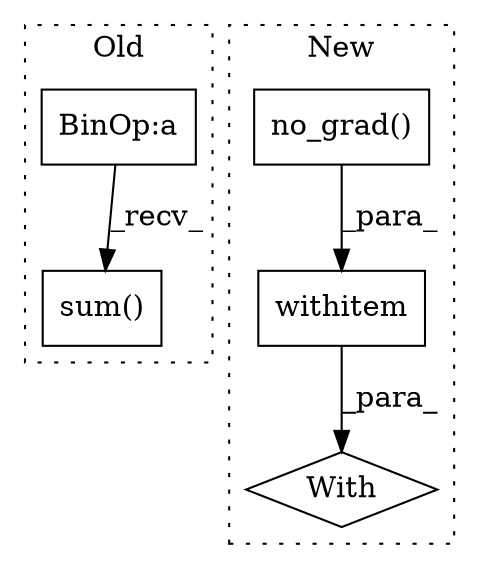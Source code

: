 digraph G {
subgraph cluster0 {
1 [label="sum()" a="75" s="2899" l="44" shape="box"];
3 [label="BinOp:a" a="82" s="2901" l="3" shape="box"];
label = "Old";
style="dotted";
}
subgraph cluster1 {
2 [label="no_grad()" a="75" s="2846" l="15" shape="box"];
4 [label="With" a="39" s="2841,2851" l="5,24" shape="diamond"];
5 [label="withitem" a="49" s="2846" l="5" shape="box"];
label = "New";
style="dotted";
}
2 -> 5 [label="_para_"];
3 -> 1 [label="_recv_"];
5 -> 4 [label="_para_"];
}